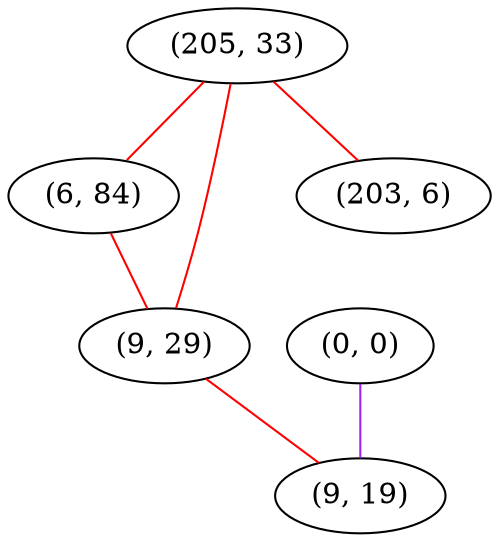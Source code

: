 graph "" {
"(205, 33)";
"(0, 0)";
"(6, 84)";
"(9, 29)";
"(9, 19)";
"(203, 6)";
"(205, 33)" -- "(6, 84)"  [color=red, key=0, weight=1];
"(205, 33)" -- "(203, 6)"  [color=red, key=0, weight=1];
"(205, 33)" -- "(9, 29)"  [color=red, key=0, weight=1];
"(0, 0)" -- "(9, 19)"  [color=purple, key=0, weight=4];
"(6, 84)" -- "(9, 29)"  [color=red, key=0, weight=1];
"(9, 29)" -- "(9, 19)"  [color=red, key=0, weight=1];
}
